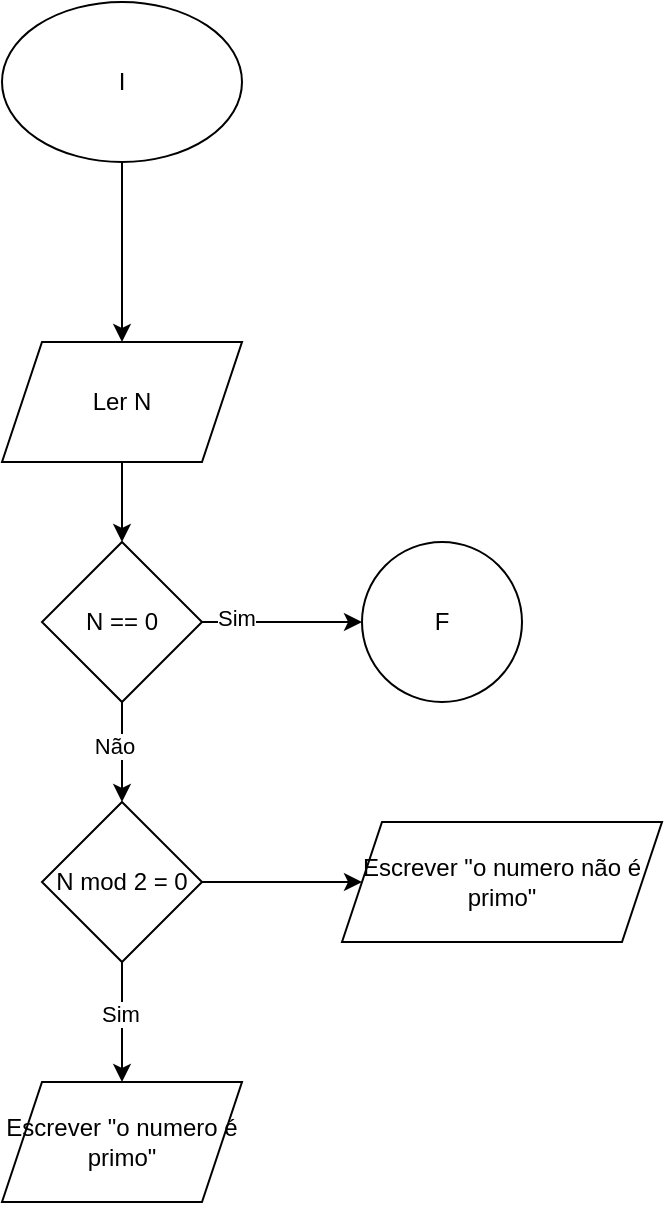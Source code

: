 <mxfile version="28.2.5">
  <diagram name="Página-1" id="KRcLQurlp1Fcu5TrkwmM">
    <mxGraphModel dx="1418" dy="786" grid="1" gridSize="10" guides="1" tooltips="1" connect="1" arrows="1" fold="1" page="1" pageScale="1" pageWidth="827" pageHeight="1169" math="0" shadow="0">
      <root>
        <mxCell id="0" />
        <mxCell id="1" parent="0" />
        <mxCell id="_bTFiFiNX8ZoFWPU26LY-4" value="" style="edgeStyle=orthogonalEdgeStyle;rounded=0;orthogonalLoop=1;jettySize=auto;html=1;" edge="1" parent="1" source="_bTFiFiNX8ZoFWPU26LY-2" target="_bTFiFiNX8ZoFWPU26LY-3">
          <mxGeometry relative="1" as="geometry" />
        </mxCell>
        <mxCell id="_bTFiFiNX8ZoFWPU26LY-2" value="I" style="ellipse;whiteSpace=wrap;html=1;" vertex="1" parent="1">
          <mxGeometry x="340" y="150" width="120" height="80" as="geometry" />
        </mxCell>
        <mxCell id="_bTFiFiNX8ZoFWPU26LY-11" value="" style="edgeStyle=orthogonalEdgeStyle;rounded=0;orthogonalLoop=1;jettySize=auto;html=1;" edge="1" parent="1" source="_bTFiFiNX8ZoFWPU26LY-3" target="_bTFiFiNX8ZoFWPU26LY-10">
          <mxGeometry relative="1" as="geometry" />
        </mxCell>
        <mxCell id="_bTFiFiNX8ZoFWPU26LY-3" value="Ler N" style="shape=parallelogram;perimeter=parallelogramPerimeter;whiteSpace=wrap;html=1;fixedSize=1;" vertex="1" parent="1">
          <mxGeometry x="340" y="320" width="120" height="60" as="geometry" />
        </mxCell>
        <mxCell id="_bTFiFiNX8ZoFWPU26LY-8" value="" style="edgeStyle=orthogonalEdgeStyle;rounded=0;orthogonalLoop=1;jettySize=auto;html=1;" edge="1" parent="1" source="_bTFiFiNX8ZoFWPU26LY-5" target="_bTFiFiNX8ZoFWPU26LY-7">
          <mxGeometry relative="1" as="geometry" />
        </mxCell>
        <mxCell id="_bTFiFiNX8ZoFWPU26LY-9" value="Sim" style="edgeLabel;html=1;align=center;verticalAlign=middle;resizable=0;points=[];" vertex="1" connectable="0" parent="_bTFiFiNX8ZoFWPU26LY-8">
          <mxGeometry x="-0.156" y="-1" relative="1" as="geometry">
            <mxPoint as="offset" />
          </mxGeometry>
        </mxCell>
        <mxCell id="_bTFiFiNX8ZoFWPU26LY-18" value="" style="edgeStyle=orthogonalEdgeStyle;rounded=0;orthogonalLoop=1;jettySize=auto;html=1;" edge="1" parent="1" source="_bTFiFiNX8ZoFWPU26LY-5" target="_bTFiFiNX8ZoFWPU26LY-17">
          <mxGeometry relative="1" as="geometry" />
        </mxCell>
        <mxCell id="_bTFiFiNX8ZoFWPU26LY-5" value="N mod 2 = 0" style="rhombus;whiteSpace=wrap;html=1;" vertex="1" parent="1">
          <mxGeometry x="360" y="550" width="80" height="80" as="geometry" />
        </mxCell>
        <mxCell id="_bTFiFiNX8ZoFWPU26LY-7" value="Escrever &quot;o numero é primo&quot;" style="shape=parallelogram;perimeter=parallelogramPerimeter;whiteSpace=wrap;html=1;fixedSize=1;" vertex="1" parent="1">
          <mxGeometry x="340" y="690" width="120" height="60" as="geometry" />
        </mxCell>
        <mxCell id="_bTFiFiNX8ZoFWPU26LY-12" value="" style="edgeStyle=orthogonalEdgeStyle;rounded=0;orthogonalLoop=1;jettySize=auto;html=1;" edge="1" parent="1" source="_bTFiFiNX8ZoFWPU26LY-10" target="_bTFiFiNX8ZoFWPU26LY-5">
          <mxGeometry relative="1" as="geometry" />
        </mxCell>
        <mxCell id="_bTFiFiNX8ZoFWPU26LY-13" value="Não" style="edgeLabel;html=1;align=center;verticalAlign=middle;resizable=0;points=[];" vertex="1" connectable="0" parent="_bTFiFiNX8ZoFWPU26LY-12">
          <mxGeometry x="-0.12" y="-4" relative="1" as="geometry">
            <mxPoint as="offset" />
          </mxGeometry>
        </mxCell>
        <mxCell id="_bTFiFiNX8ZoFWPU26LY-15" value="" style="edgeStyle=orthogonalEdgeStyle;rounded=0;orthogonalLoop=1;jettySize=auto;html=1;" edge="1" parent="1" source="_bTFiFiNX8ZoFWPU26LY-10" target="_bTFiFiNX8ZoFWPU26LY-14">
          <mxGeometry relative="1" as="geometry" />
        </mxCell>
        <mxCell id="_bTFiFiNX8ZoFWPU26LY-16" value="Sim" style="edgeLabel;html=1;align=center;verticalAlign=middle;resizable=0;points=[];" vertex="1" connectable="0" parent="_bTFiFiNX8ZoFWPU26LY-15">
          <mxGeometry x="-0.575" y="2" relative="1" as="geometry">
            <mxPoint as="offset" />
          </mxGeometry>
        </mxCell>
        <mxCell id="_bTFiFiNX8ZoFWPU26LY-10" value="N == 0" style="rhombus;whiteSpace=wrap;html=1;" vertex="1" parent="1">
          <mxGeometry x="360" y="420" width="80" height="80" as="geometry" />
        </mxCell>
        <mxCell id="_bTFiFiNX8ZoFWPU26LY-14" value="F" style="ellipse;whiteSpace=wrap;html=1;" vertex="1" parent="1">
          <mxGeometry x="520" y="420" width="80" height="80" as="geometry" />
        </mxCell>
        <mxCell id="_bTFiFiNX8ZoFWPU26LY-17" value="Escrever &quot;o numero não é primo&quot;" style="shape=parallelogram;perimeter=parallelogramPerimeter;whiteSpace=wrap;html=1;fixedSize=1;" vertex="1" parent="1">
          <mxGeometry x="510" y="560" width="160" height="60" as="geometry" />
        </mxCell>
      </root>
    </mxGraphModel>
  </diagram>
</mxfile>
